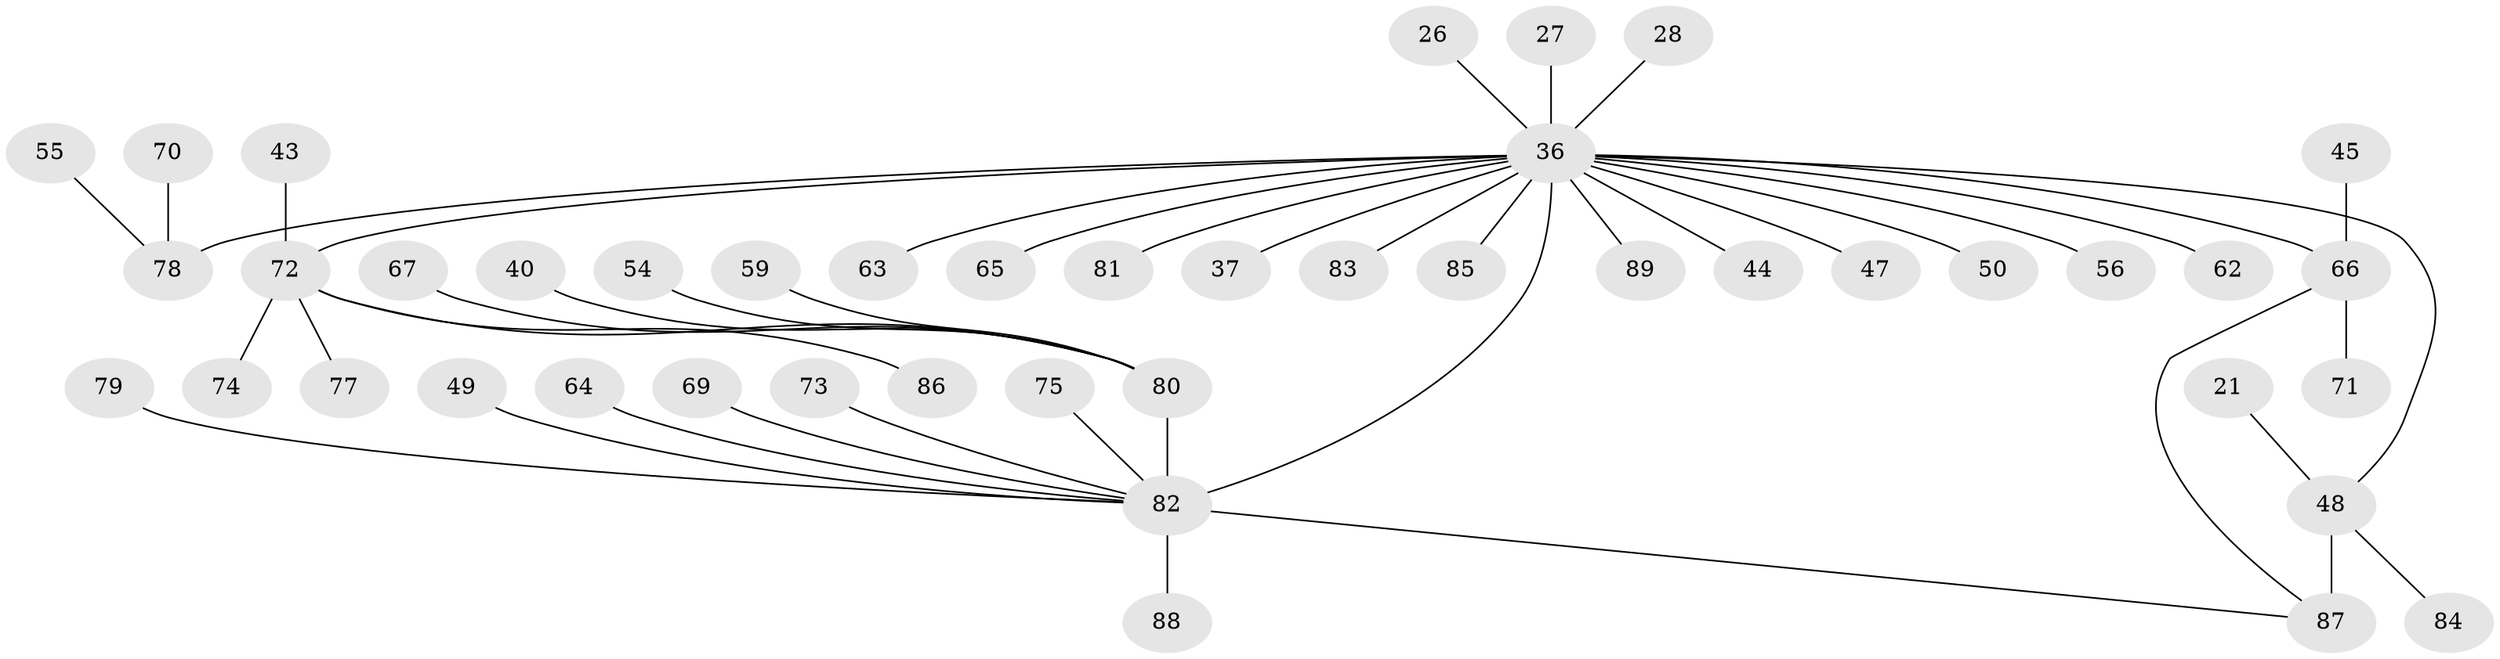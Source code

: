 // original degree distribution, {7: 0.0449438202247191, 8: 0.056179775280898875, 6: 0.056179775280898875, 4: 0.056179775280898875, 9: 0.011235955056179775, 5: 0.033707865168539325, 11: 0.011235955056179775, 10: 0.011235955056179775, 1: 0.5955056179775281, 2: 0.12359550561797752}
// Generated by graph-tools (version 1.1) at 2025/54/03/09/25 04:54:58]
// undirected, 44 vertices, 46 edges
graph export_dot {
graph [start="1"]
  node [color=gray90,style=filled];
  21;
  26;
  27;
  28;
  36 [super="+19+4+15"];
  37;
  40;
  43;
  44;
  45;
  47;
  48 [super="+11"];
  49;
  50;
  54;
  55;
  56;
  59;
  62;
  63;
  64;
  65 [super="+25+42+51"];
  66 [super="+29+39"];
  67;
  69 [super="+58"];
  70;
  71;
  72 [super="+2+31"];
  73;
  74;
  75;
  77;
  78 [super="+23"];
  79;
  80 [super="+53+46+7"];
  81 [super="+41"];
  82 [super="+24+57+8"];
  83;
  84;
  85;
  86;
  87 [super="+68+76"];
  88;
  89;
  21 -- 48;
  26 -- 36;
  27 -- 36;
  28 -- 36;
  36 -- 82 [weight=6];
  36 -- 81;
  36 -- 50;
  36 -- 83;
  36 -- 89;
  36 -- 85;
  36 -- 72 [weight=6];
  36 -- 44;
  36 -- 47;
  36 -- 65;
  36 -- 37;
  36 -- 48 [weight=3];
  36 -- 56;
  36 -- 62;
  36 -- 63;
  36 -- 78 [weight=4];
  36 -- 66 [weight=5];
  40 -- 80;
  43 -- 72;
  45 -- 66;
  48 -- 84;
  48 -- 87 [weight=4];
  49 -- 82;
  54 -- 80;
  55 -- 78;
  59 -- 80;
  64 -- 82;
  66 -- 71;
  66 -- 87;
  67 -- 80;
  69 -- 82;
  70 -- 78;
  72 -- 74;
  72 -- 77;
  72 -- 80 [weight=2];
  72 -- 86;
  73 -- 82;
  75 -- 82;
  79 -- 82;
  80 -- 82 [weight=6];
  82 -- 88;
  82 -- 87;
}
